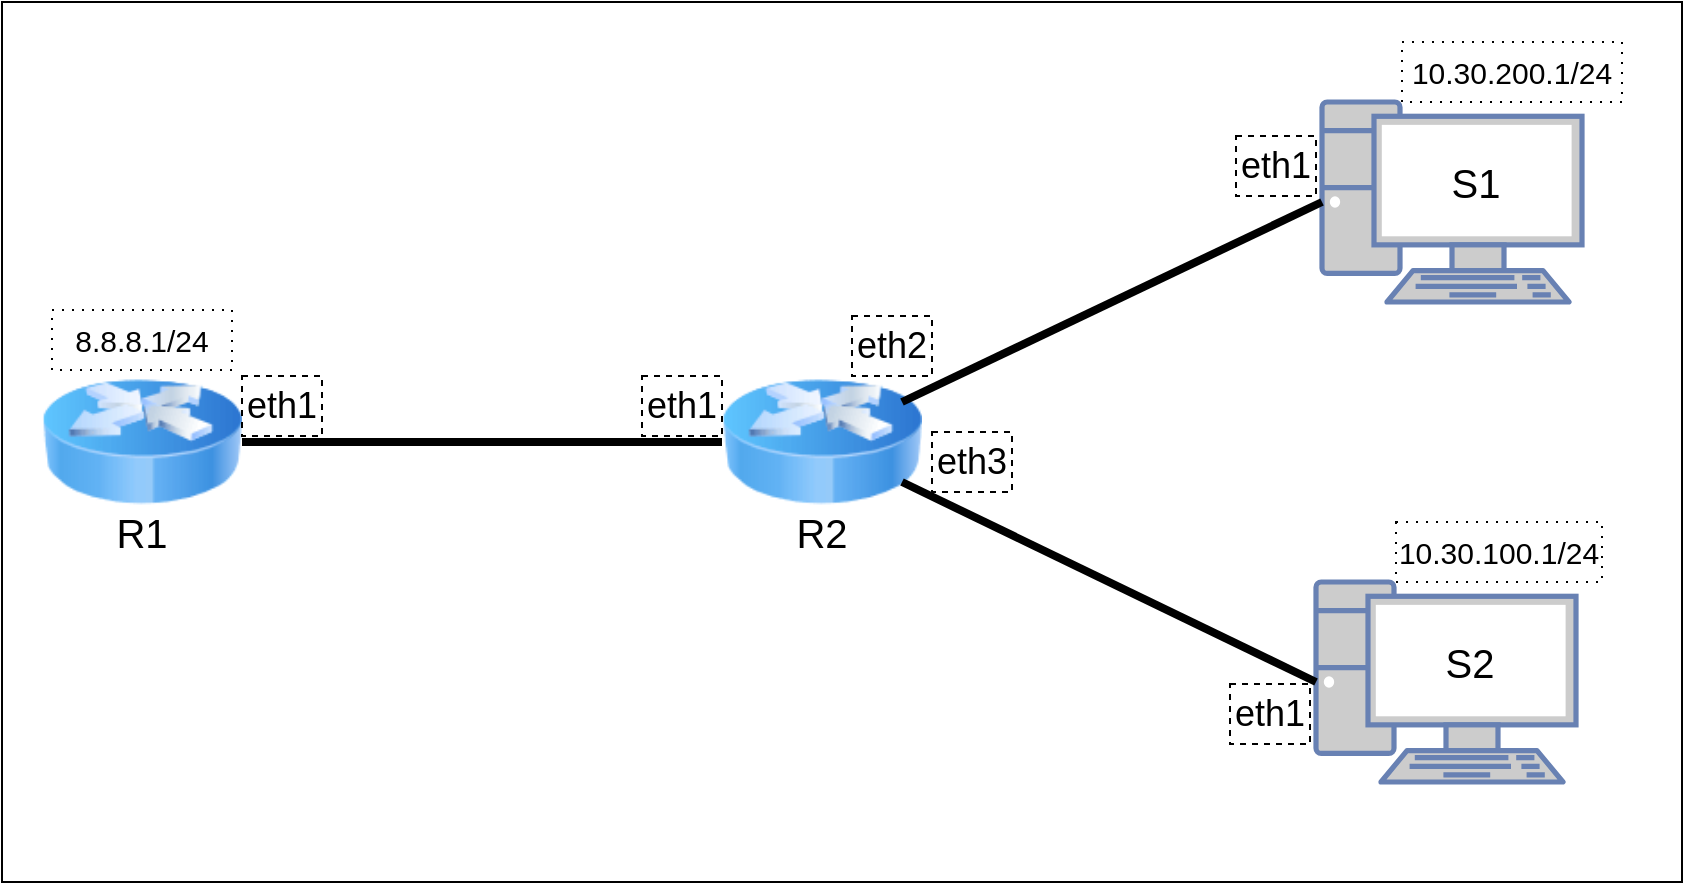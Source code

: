 <mxfile version="28.1.2">
  <diagram name="Page-1" id="64VUHiy4QtOV5SFQbVTk">
    <mxGraphModel dx="1426" dy="840" grid="1" gridSize="10" guides="1" tooltips="1" connect="1" arrows="1" fold="1" page="1" pageScale="1" pageWidth="850" pageHeight="1100" math="0" shadow="0">
      <root>
        <mxCell id="0" />
        <mxCell id="1" parent="0" />
        <mxCell id="v6ILC4ubKLe7pIRkuzFk-1" value="" style="rounded=0;whiteSpace=wrap;html=1;fillColor=#FFFFFF;" parent="1" vertex="1">
          <mxGeometry y="260" width="840" height="440" as="geometry" />
        </mxCell>
        <mxCell id="v6ILC4ubKLe7pIRkuzFk-2" value="" style="image;html=1;image=img/lib/clip_art/networking/Router_Icon_128x128.png" parent="1" vertex="1">
          <mxGeometry x="20" y="430" width="100" height="100" as="geometry" />
        </mxCell>
        <mxCell id="v6ILC4ubKLe7pIRkuzFk-3" value="" style="image;html=1;image=img/lib/clip_art/networking/Router_Icon_128x128.png" parent="1" vertex="1">
          <mxGeometry x="360" y="430" width="100" height="100" as="geometry" />
        </mxCell>
        <mxCell id="v6ILC4ubKLe7pIRkuzFk-4" value="" style="fontColor=#0066CC;verticalAlign=top;verticalLabelPosition=bottom;labelPosition=center;align=center;html=1;outlineConnect=0;fillColor=#CCCCCC;strokeColor=#6881B3;gradientColor=none;gradientDirection=north;strokeWidth=2;shape=mxgraph.networks.pc;" parent="1" vertex="1">
          <mxGeometry x="660" y="310" width="130" height="100" as="geometry" />
        </mxCell>
        <mxCell id="v6ILC4ubKLe7pIRkuzFk-5" value="&lt;font style=&quot;font-size: 20px; color: rgb(0, 0, 0);&quot;&gt;S1&lt;/font&gt;" style="text;html=1;align=center;verticalAlign=middle;whiteSpace=wrap;rounded=0;strokeColor=none;strokeWidth=0;dashed=1;dashPattern=8 8;" parent="1" vertex="1">
          <mxGeometry x="687" y="320" width="100" height="60" as="geometry" />
        </mxCell>
        <mxCell id="v6ILC4ubKLe7pIRkuzFk-6" value="&lt;font style=&quot;font-size: 15px; color: rgb(0, 0, 0);&quot;&gt;10.30.200.1/24&lt;/font&gt;" style="text;html=1;align=center;verticalAlign=middle;whiteSpace=wrap;rounded=0;dashed=1;dashPattern=1 4;strokeColor=#000000;" parent="1" vertex="1">
          <mxGeometry x="700" y="280" width="110" height="30" as="geometry" />
        </mxCell>
        <mxCell id="v6ILC4ubKLe7pIRkuzFk-7" value="" style="fontColor=#0066CC;verticalAlign=top;verticalLabelPosition=bottom;labelPosition=center;align=center;html=1;outlineConnect=0;fillColor=#CCCCCC;strokeColor=#6881B3;gradientColor=none;gradientDirection=north;strokeWidth=2;shape=mxgraph.networks.pc;" parent="1" vertex="1">
          <mxGeometry x="657" y="550" width="130" height="100" as="geometry" />
        </mxCell>
        <mxCell id="v6ILC4ubKLe7pIRkuzFk-8" value="&lt;font style=&quot;font-size: 20px; color: rgb(0, 0, 0);&quot;&gt;S2&lt;/font&gt;" style="text;html=1;align=center;verticalAlign=middle;whiteSpace=wrap;rounded=0;strokeColor=none;strokeWidth=0;dashed=1;dashPattern=8 8;" parent="1" vertex="1">
          <mxGeometry x="684" y="560" width="100" height="60" as="geometry" />
        </mxCell>
        <mxCell id="v6ILC4ubKLe7pIRkuzFk-9" value="&lt;font style=&quot;font-size: 15px; color: rgb(0, 0, 0);&quot;&gt;10.30.100.1/24&lt;/font&gt;" style="text;html=1;align=center;verticalAlign=middle;whiteSpace=wrap;rounded=0;dashed=1;dashPattern=1 4;strokeColor=#000000;" parent="1" vertex="1">
          <mxGeometry x="697" y="520" width="103" height="30" as="geometry" />
        </mxCell>
        <mxCell id="v6ILC4ubKLe7pIRkuzFk-10" value="" style="endArrow=none;html=1;rounded=0;strokeColor=#000000;strokeWidth=4;entryX=0;entryY=0.5;entryDx=0;entryDy=0;exitX=1;exitY=0.5;exitDx=0;exitDy=0;" parent="1" source="v6ILC4ubKLe7pIRkuzFk-2" target="v6ILC4ubKLe7pIRkuzFk-3" edge="1">
          <mxGeometry width="50" height="50" relative="1" as="geometry">
            <mxPoint x="130" y="380" as="sourcePoint" />
            <mxPoint x="520" y="380" as="targetPoint" />
          </mxGeometry>
        </mxCell>
        <mxCell id="v6ILC4ubKLe7pIRkuzFk-11" value="" style="endArrow=none;html=1;rounded=0;strokeColor=#000000;strokeWidth=4;entryX=0;entryY=0.5;entryDx=0;entryDy=0;exitX=0.9;exitY=0.3;exitDx=0;exitDy=0;entryPerimeter=0;exitPerimeter=0;" parent="1" source="v6ILC4ubKLe7pIRkuzFk-3" target="v6ILC4ubKLe7pIRkuzFk-4" edge="1">
          <mxGeometry width="50" height="50" relative="1" as="geometry">
            <mxPoint x="450" y="350" as="sourcePoint" />
            <mxPoint x="690" y="350" as="targetPoint" />
          </mxGeometry>
        </mxCell>
        <mxCell id="v6ILC4ubKLe7pIRkuzFk-12" value="" style="endArrow=none;html=1;rounded=0;strokeColor=#000000;strokeWidth=4;entryX=0;entryY=0.5;entryDx=0;entryDy=0;exitX=0.9;exitY=0.7;exitDx=0;exitDy=0;entryPerimeter=0;exitPerimeter=0;" parent="1" source="v6ILC4ubKLe7pIRkuzFk-3" target="v6ILC4ubKLe7pIRkuzFk-7" edge="1">
          <mxGeometry width="50" height="50" relative="1" as="geometry">
            <mxPoint x="550" y="520" as="sourcePoint" />
            <mxPoint x="750" y="400" as="targetPoint" />
          </mxGeometry>
        </mxCell>
        <mxCell id="v6ILC4ubKLe7pIRkuzFk-13" value="&lt;font style=&quot;font-size: 15px; color: rgb(0, 0, 0);&quot;&gt;8.8.8.1/24&lt;/font&gt;" style="text;html=1;align=center;verticalAlign=middle;whiteSpace=wrap;rounded=0;dashed=1;dashPattern=1 4;strokeColor=#000000;" parent="1" vertex="1">
          <mxGeometry x="25" y="414" width="90" height="30" as="geometry" />
        </mxCell>
        <mxCell id="v6ILC4ubKLe7pIRkuzFk-14" value="&lt;font style=&quot;font-size: 20px; color: rgb(0, 0, 0);&quot;&gt;R1&lt;/font&gt;" style="text;html=1;align=center;verticalAlign=middle;whiteSpace=wrap;rounded=0;strokeColor=none;strokeWidth=0;dashed=1;dashPattern=8 8;" parent="1" vertex="1">
          <mxGeometry x="20" y="510" width="100" height="30" as="geometry" />
        </mxCell>
        <mxCell id="v6ILC4ubKLe7pIRkuzFk-15" value="&lt;font style=&quot;font-size: 20px; color: rgb(0, 0, 0);&quot;&gt;R2&lt;/font&gt;" style="text;html=1;align=center;verticalAlign=middle;whiteSpace=wrap;rounded=0;strokeColor=none;strokeWidth=0;dashed=1;dashPattern=8 8;" parent="1" vertex="1">
          <mxGeometry x="360" y="510" width="100" height="30" as="geometry" />
        </mxCell>
        <mxCell id="v6ILC4ubKLe7pIRkuzFk-16" value="&lt;font style=&quot;color: rgb(0, 0, 0); font-size: 18px;&quot;&gt;eth1&lt;/font&gt;" style="text;html=1;align=center;verticalAlign=middle;whiteSpace=wrap;rounded=0;strokeColor=#000000;dashed=1;" parent="1" vertex="1">
          <mxGeometry x="120" y="447" width="40" height="30" as="geometry" />
        </mxCell>
        <mxCell id="v6ILC4ubKLe7pIRkuzFk-17" value="&lt;font style=&quot;color: rgb(0, 0, 0); font-size: 18px;&quot;&gt;eth1&lt;/font&gt;" style="text;html=1;align=center;verticalAlign=middle;whiteSpace=wrap;rounded=0;strokeColor=#000000;dashed=1;" parent="1" vertex="1">
          <mxGeometry x="320" y="447" width="40" height="30" as="geometry" />
        </mxCell>
        <mxCell id="v6ILC4ubKLe7pIRkuzFk-18" value="&lt;font style=&quot;color: rgb(0, 0, 0); font-size: 18px;&quot;&gt;eth2&lt;/font&gt;" style="text;html=1;align=center;verticalAlign=middle;whiteSpace=wrap;rounded=0;strokeColor=#000000;dashed=1;" parent="1" vertex="1">
          <mxGeometry x="425" y="417" width="40" height="30" as="geometry" />
        </mxCell>
        <mxCell id="v6ILC4ubKLe7pIRkuzFk-19" value="&lt;font style=&quot;color: rgb(0, 0, 0); font-size: 18px;&quot;&gt;eth3&lt;/font&gt;" style="text;html=1;align=center;verticalAlign=middle;whiteSpace=wrap;rounded=0;strokeColor=#000000;dashed=1;" parent="1" vertex="1">
          <mxGeometry x="465" y="475" width="40" height="30" as="geometry" />
        </mxCell>
        <mxCell id="v6ILC4ubKLe7pIRkuzFk-20" value="&lt;font style=&quot;color: rgb(0, 0, 0); font-size: 18px;&quot;&gt;eth1&lt;/font&gt;" style="text;html=1;align=center;verticalAlign=middle;whiteSpace=wrap;rounded=0;strokeColor=#000000;dashed=1;" parent="1" vertex="1">
          <mxGeometry x="617" y="327" width="40" height="30" as="geometry" />
        </mxCell>
        <mxCell id="v6ILC4ubKLe7pIRkuzFk-21" value="&lt;font style=&quot;color: rgb(0, 0, 0); font-size: 18px;&quot;&gt;eth1&lt;/font&gt;" style="text;html=1;align=center;verticalAlign=middle;whiteSpace=wrap;rounded=0;strokeColor=#000000;dashed=1;" parent="1" vertex="1">
          <mxGeometry x="614" y="601" width="40" height="30" as="geometry" />
        </mxCell>
      </root>
    </mxGraphModel>
  </diagram>
</mxfile>
